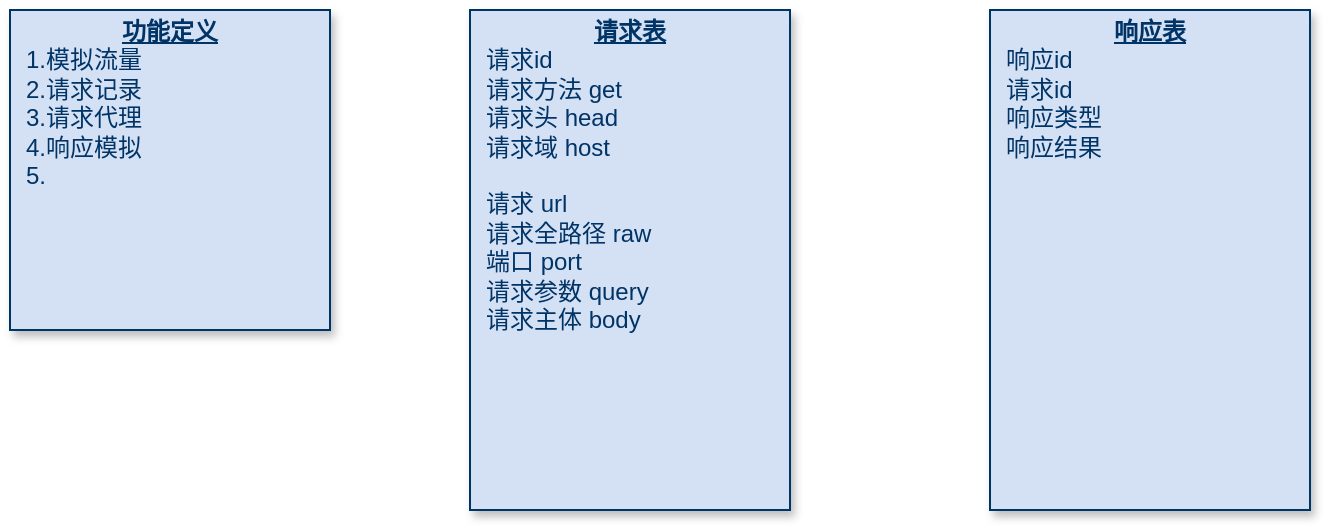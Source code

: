 <mxfile version="13.7.1" type="github">
  <diagram name="Page-1" id="efa7a0a1-bf9b-a30e-e6df-94a7791c09e9">
    <mxGraphModel dx="1772" dy="511" grid="1" gridSize="10" guides="1" tooltips="1" connect="1" arrows="1" fold="1" page="1" pageScale="1" pageWidth="826" pageHeight="1169" background="#ffffff" math="0" shadow="0">
      <root>
        <mxCell id="0" />
        <mxCell id="1" parent="0" />
        <mxCell id="25" value="&lt;p style=&quot;margin: 0px ; margin-top: 4px ; text-align: center ; text-decoration: underline&quot;&gt;&lt;b&gt;请求表&lt;/b&gt;&lt;/p&gt;&lt;p style=&quot;margin: 0px ; margin-left: 8px&quot;&gt;请求id&lt;/p&gt;&lt;p style=&quot;margin: 0px ; margin-left: 8px&quot;&gt;请求方法 get&lt;/p&gt;&lt;p style=&quot;margin: 0px ; margin-left: 8px&quot;&gt;请求头 head&lt;br&gt;&lt;/p&gt;&lt;p style=&quot;margin: 0px ; margin-left: 8px&quot;&gt;请求域 host&lt;/p&gt;&lt;p style=&quot;margin: 0px ; margin-left: 8px&quot;&gt;&lt;br&gt;&lt;/p&gt;&lt;p style=&quot;margin: 0px ; margin-left: 8px&quot;&gt;请求 url&lt;/p&gt;&lt;p style=&quot;margin: 0px ; margin-left: 8px&quot;&gt;请求全路径 raw&lt;/p&gt;&lt;p style=&quot;margin: 0px ; margin-left: 8px&quot;&gt;端口 port&lt;/p&gt;&lt;p style=&quot;margin: 0px ; margin-left: 8px&quot;&gt;请求参数 query&lt;/p&gt;&lt;p style=&quot;margin: 0px ; margin-left: 8px&quot;&gt;请求主体 body&lt;/p&gt;&lt;p style=&quot;margin: 0px ; margin-left: 8px&quot;&gt;&lt;br&gt;&lt;/p&gt;" style="verticalAlign=top;align=left;overflow=fill;fontSize=12;fontFamily=Helvetica;html=1;strokeColor=#003366;shadow=1;fillColor=#D4E1F5;fontColor=#003366" parent="1" vertex="1">
          <mxGeometry x="-550" y="30" width="160" height="250" as="geometry" />
        </mxCell>
        <mxCell id="LF0t_8XtFy-ASakU3JCb-114" value="&lt;p style=&quot;margin: 0px ; margin-top: 4px ; text-align: center ; text-decoration: underline&quot;&gt;&lt;b&gt;功能定义&lt;/b&gt;&lt;/p&gt;&lt;p style=&quot;margin: 0px ; margin-left: 8px&quot;&gt;1.模拟流量&lt;/p&gt;&lt;p style=&quot;margin: 0px ; margin-left: 8px&quot;&gt;2.请求记录&lt;/p&gt;&lt;p style=&quot;margin: 0px ; margin-left: 8px&quot;&gt;3.请求代理&lt;/p&gt;&lt;p style=&quot;margin: 0px ; margin-left: 8px&quot;&gt;4.响应模拟&lt;/p&gt;&lt;p style=&quot;margin: 0px ; margin-left: 8px&quot;&gt;5.&lt;/p&gt;" style="verticalAlign=top;align=left;overflow=fill;fontSize=12;fontFamily=Helvetica;html=1;strokeColor=#003366;shadow=1;fillColor=#D4E1F5;fontColor=#003366" vertex="1" parent="1">
          <mxGeometry x="-780" y="30.0" width="160" height="160" as="geometry" />
        </mxCell>
        <mxCell id="LF0t_8XtFy-ASakU3JCb-115" value="&lt;p style=&quot;margin: 0px ; margin-top: 4px ; text-align: center ; text-decoration: underline&quot;&gt;&lt;b&gt;响应表&lt;/b&gt;&lt;/p&gt;&lt;p style=&quot;margin: 0px ; margin-left: 8px&quot;&gt;响应id&lt;/p&gt;&lt;p style=&quot;margin: 0px ; margin-left: 8px&quot;&gt;请求id&lt;/p&gt;&lt;p style=&quot;margin: 0px ; margin-left: 8px&quot;&gt;响应类型&lt;/p&gt;&lt;p style=&quot;margin: 0px ; margin-left: 8px&quot;&gt;响应结果&lt;/p&gt;&lt;p style=&quot;margin: 0px ; margin-left: 8px&quot;&gt;&lt;br&gt;&lt;/p&gt;" style="verticalAlign=top;align=left;overflow=fill;fontSize=12;fontFamily=Helvetica;html=1;strokeColor=#003366;shadow=1;fillColor=#D4E1F5;fontColor=#003366" vertex="1" parent="1">
          <mxGeometry x="-290" y="30" width="160" height="250" as="geometry" />
        </mxCell>
      </root>
    </mxGraphModel>
  </diagram>
</mxfile>
